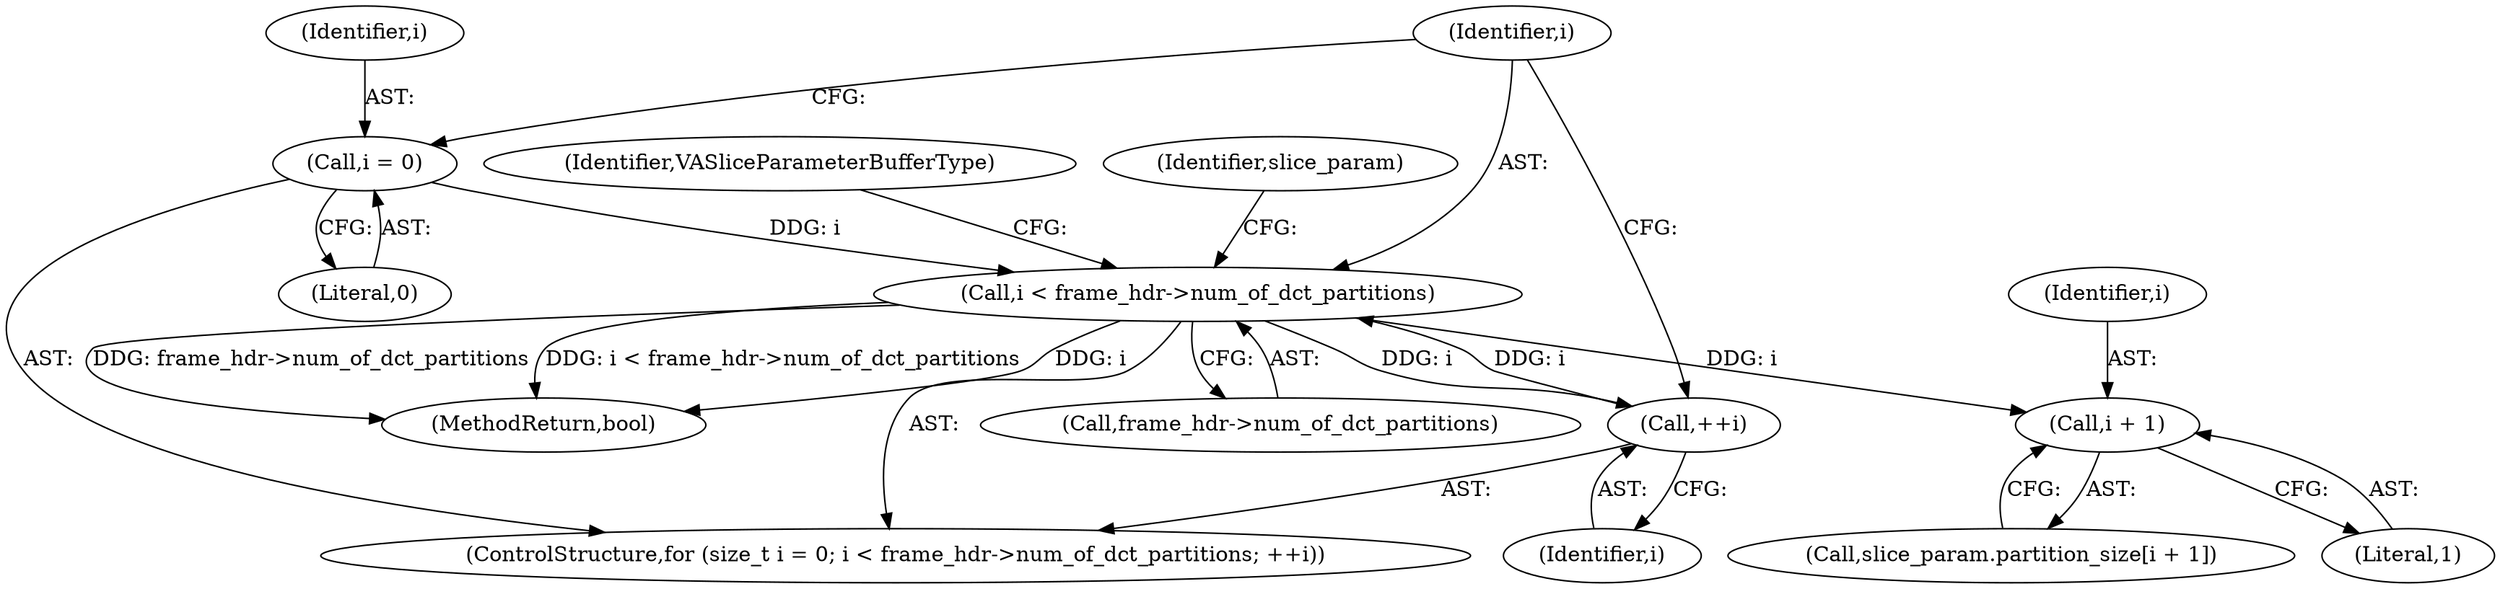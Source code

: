digraph "0_Chrome_27c68f543e5eba779902447445dfb05ec3f5bf75_2@pointer" {
"1000730" [label="(Call,i < frame_hdr->num_of_dct_partitions)"];
"1000735" [label="(Call,++i)"];
"1000730" [label="(Call,i < frame_hdr->num_of_dct_partitions)"];
"1000727" [label="(Call,i = 0)"];
"1000742" [label="(Call,i + 1)"];
"1000738" [label="(Call,slice_param.partition_size[i + 1])"];
"1000736" [label="(Identifier,i)"];
"1000740" [label="(Identifier,slice_param)"];
"1000744" [label="(Literal,1)"];
"1000730" [label="(Call,i < frame_hdr->num_of_dct_partitions)"];
"1000742" [label="(Call,i + 1)"];
"1000735" [label="(Call,++i)"];
"1000731" [label="(Identifier,i)"];
"1000729" [label="(Literal,0)"];
"1000753" [label="(Identifier,VASliceParameterBufferType)"];
"1000786" [label="(MethodReturn,bool)"];
"1000728" [label="(Identifier,i)"];
"1000727" [label="(Call,i = 0)"];
"1000725" [label="(ControlStructure,for (size_t i = 0; i < frame_hdr->num_of_dct_partitions; ++i))"];
"1000743" [label="(Identifier,i)"];
"1000732" [label="(Call,frame_hdr->num_of_dct_partitions)"];
"1000730" -> "1000725"  [label="AST: "];
"1000730" -> "1000732"  [label="CFG: "];
"1000731" -> "1000730"  [label="AST: "];
"1000732" -> "1000730"  [label="AST: "];
"1000740" -> "1000730"  [label="CFG: "];
"1000753" -> "1000730"  [label="CFG: "];
"1000730" -> "1000786"  [label="DDG: i < frame_hdr->num_of_dct_partitions"];
"1000730" -> "1000786"  [label="DDG: i"];
"1000730" -> "1000786"  [label="DDG: frame_hdr->num_of_dct_partitions"];
"1000735" -> "1000730"  [label="DDG: i"];
"1000727" -> "1000730"  [label="DDG: i"];
"1000730" -> "1000735"  [label="DDG: i"];
"1000730" -> "1000742"  [label="DDG: i"];
"1000735" -> "1000725"  [label="AST: "];
"1000735" -> "1000736"  [label="CFG: "];
"1000736" -> "1000735"  [label="AST: "];
"1000731" -> "1000735"  [label="CFG: "];
"1000727" -> "1000725"  [label="AST: "];
"1000727" -> "1000729"  [label="CFG: "];
"1000728" -> "1000727"  [label="AST: "];
"1000729" -> "1000727"  [label="AST: "];
"1000731" -> "1000727"  [label="CFG: "];
"1000742" -> "1000738"  [label="AST: "];
"1000742" -> "1000744"  [label="CFG: "];
"1000743" -> "1000742"  [label="AST: "];
"1000744" -> "1000742"  [label="AST: "];
"1000738" -> "1000742"  [label="CFG: "];
}
